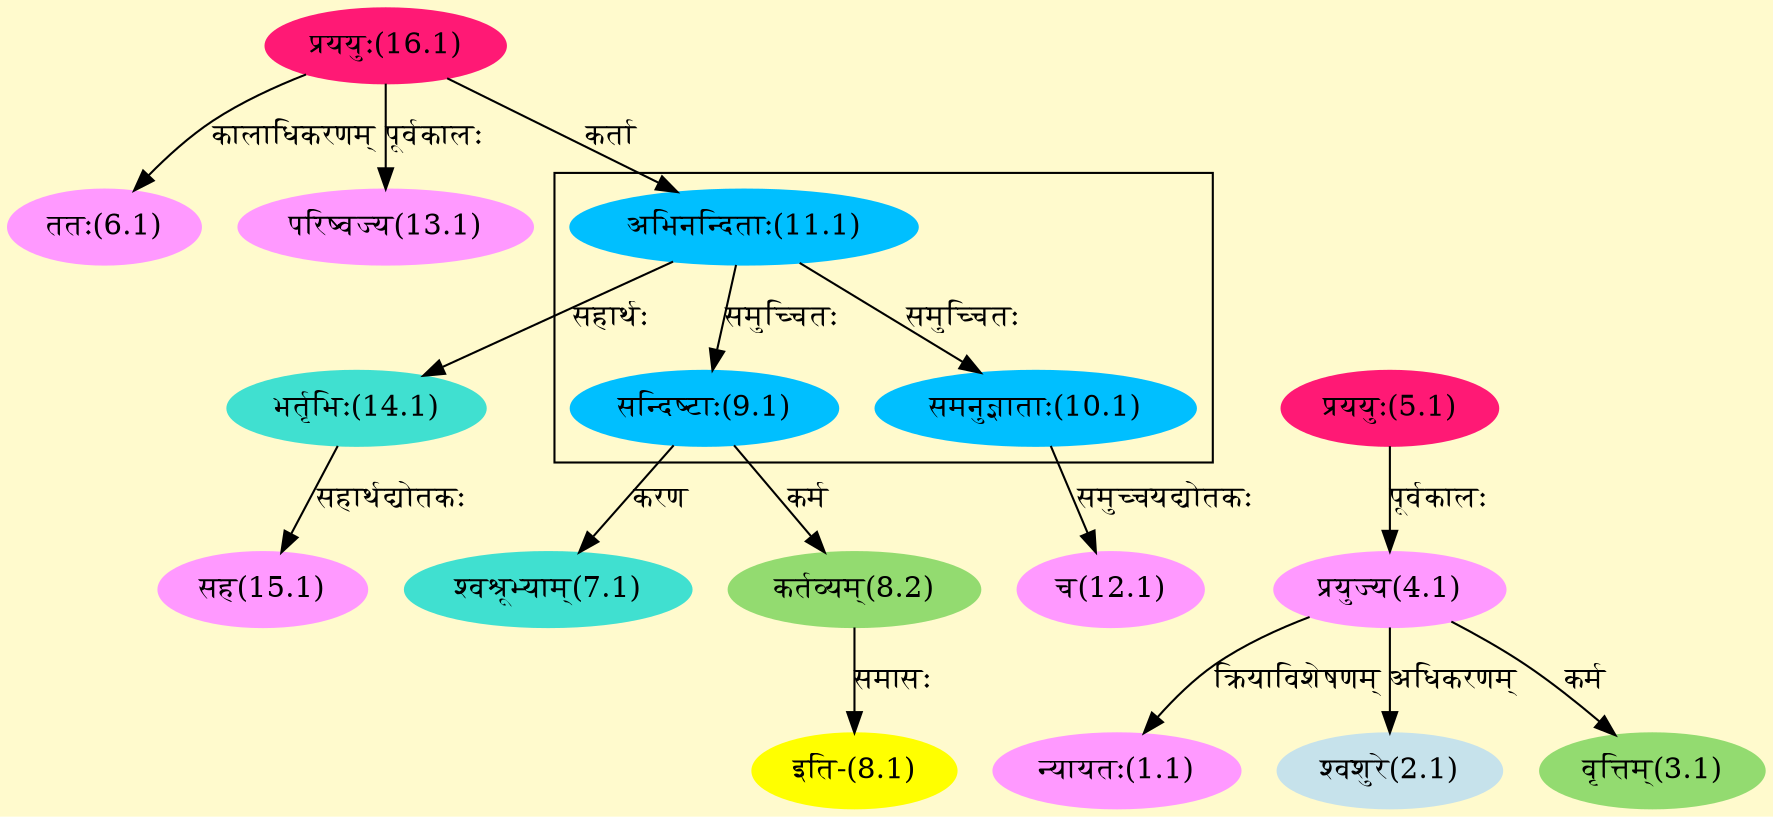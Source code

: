 digraph G{
rankdir=BT;
 compound=true;
 bgcolor="lemonchiffon1";

subgraph cluster_1{
Node9_1 [style=filled, color="#00BFFF" label = "सन्दिष्टाः(9.1)"]
Node11_1 [style=filled, color="#00BFFF" label = "अभिनन्दिताः(11.1)"]
Node10_1 [style=filled, color="#00BFFF" label = "समनुज्ञाताः(10.1)"]

}
Node1_1 [style=filled, color="#FF99FF" label = "न्यायतः(1.1)"]
Node4_1 [style=filled, color="#FF99FF" label = "प्रयुज्य(4.1)"]
Node2_1 [style=filled, color="#C6E2EB" label = "श्वशुरे(2.1)"]
Node3_1 [style=filled, color="#93DB70" label = "वृत्तिम्(3.1)"]
Node5_1 [style=filled, color="#FF1975" label = "प्रययुः(5.1)"]
Node [style=filled, color="" label = "()"]
Node6_1 [style=filled, color="#FF99FF" label = "ततः(6.1)"]
Node16_1 [style=filled, color="#FF1975" label = "प्रययुः(16.1)"]
Node7_1 [style=filled, color="#40E0D0" label = "श्वश्रूभ्याम्(7.1)"]
Node9_1 [style=filled, color="#00BFFF" label = "सन्दिष्टाः(9.1)"]
Node8_1 [style=filled, color="#FFFF00" label = "इति-(8.1)"]
Node8_2 [style=filled, color="#93DB70" label = "कर्तव्यम्(8.2)"]
Node11_1 [style=filled, color="#00BFFF" label = "अभिनन्दिताः(11.1)"]
Node12_1 [style=filled, color="#FF99FF" label = "च(12.1)"]
Node10_1 [style=filled, color="#00BFFF" label = "समनुज्ञाताः(10.1)"]
Node13_1 [style=filled, color="#FF99FF" label = "परिष्वज्य(13.1)"]
Node14_1 [style=filled, color="#40E0D0" label = "भर्तृभिः(14.1)"]
Node15_1 [style=filled, color="#FF99FF" label = "सह(15.1)"]
/* Start of Relations section */

Node1_1 -> Node4_1 [  label="क्रियाविशेषणम्"  dir="back" ]
Node2_1 -> Node4_1 [  label="अधिकरणम्"  dir="back" ]
Node3_1 -> Node4_1 [  label="कर्म"  dir="back" ]
Node4_1 -> Node5_1 [  label="पूर्वकालः"  dir="back" ]
Node6_1 -> Node16_1 [  label="कालाधिकरणम्"  dir="back" ]
Node7_1 -> Node9_1 [  label="करण"  dir="back" ]
Node8_1 -> Node8_2 [  label="समासः"  dir="back" ]
Node8_2 -> Node9_1 [  label="कर्म"  dir="back" ]
Node9_1 -> Node11_1 [  label="समुच्चितः"  dir="back" ]
Node10_1 -> Node11_1 [  label="समुच्चितः"  dir="back" ]
Node11_1 -> Node16_1 [  label="कर्ता"  dir="back" ]
Node12_1 -> Node10_1 [  label="समुच्चयद्योतकः"  dir="back" ]
Node13_1 -> Node16_1 [  label="पूर्वकालः"  dir="back" ]
Node14_1 -> Node11_1 [  label="सहार्थः"  dir="back" ]
Node15_1 -> Node14_1 [  label="सहार्थद्योतकः"  dir="back" ]
}
